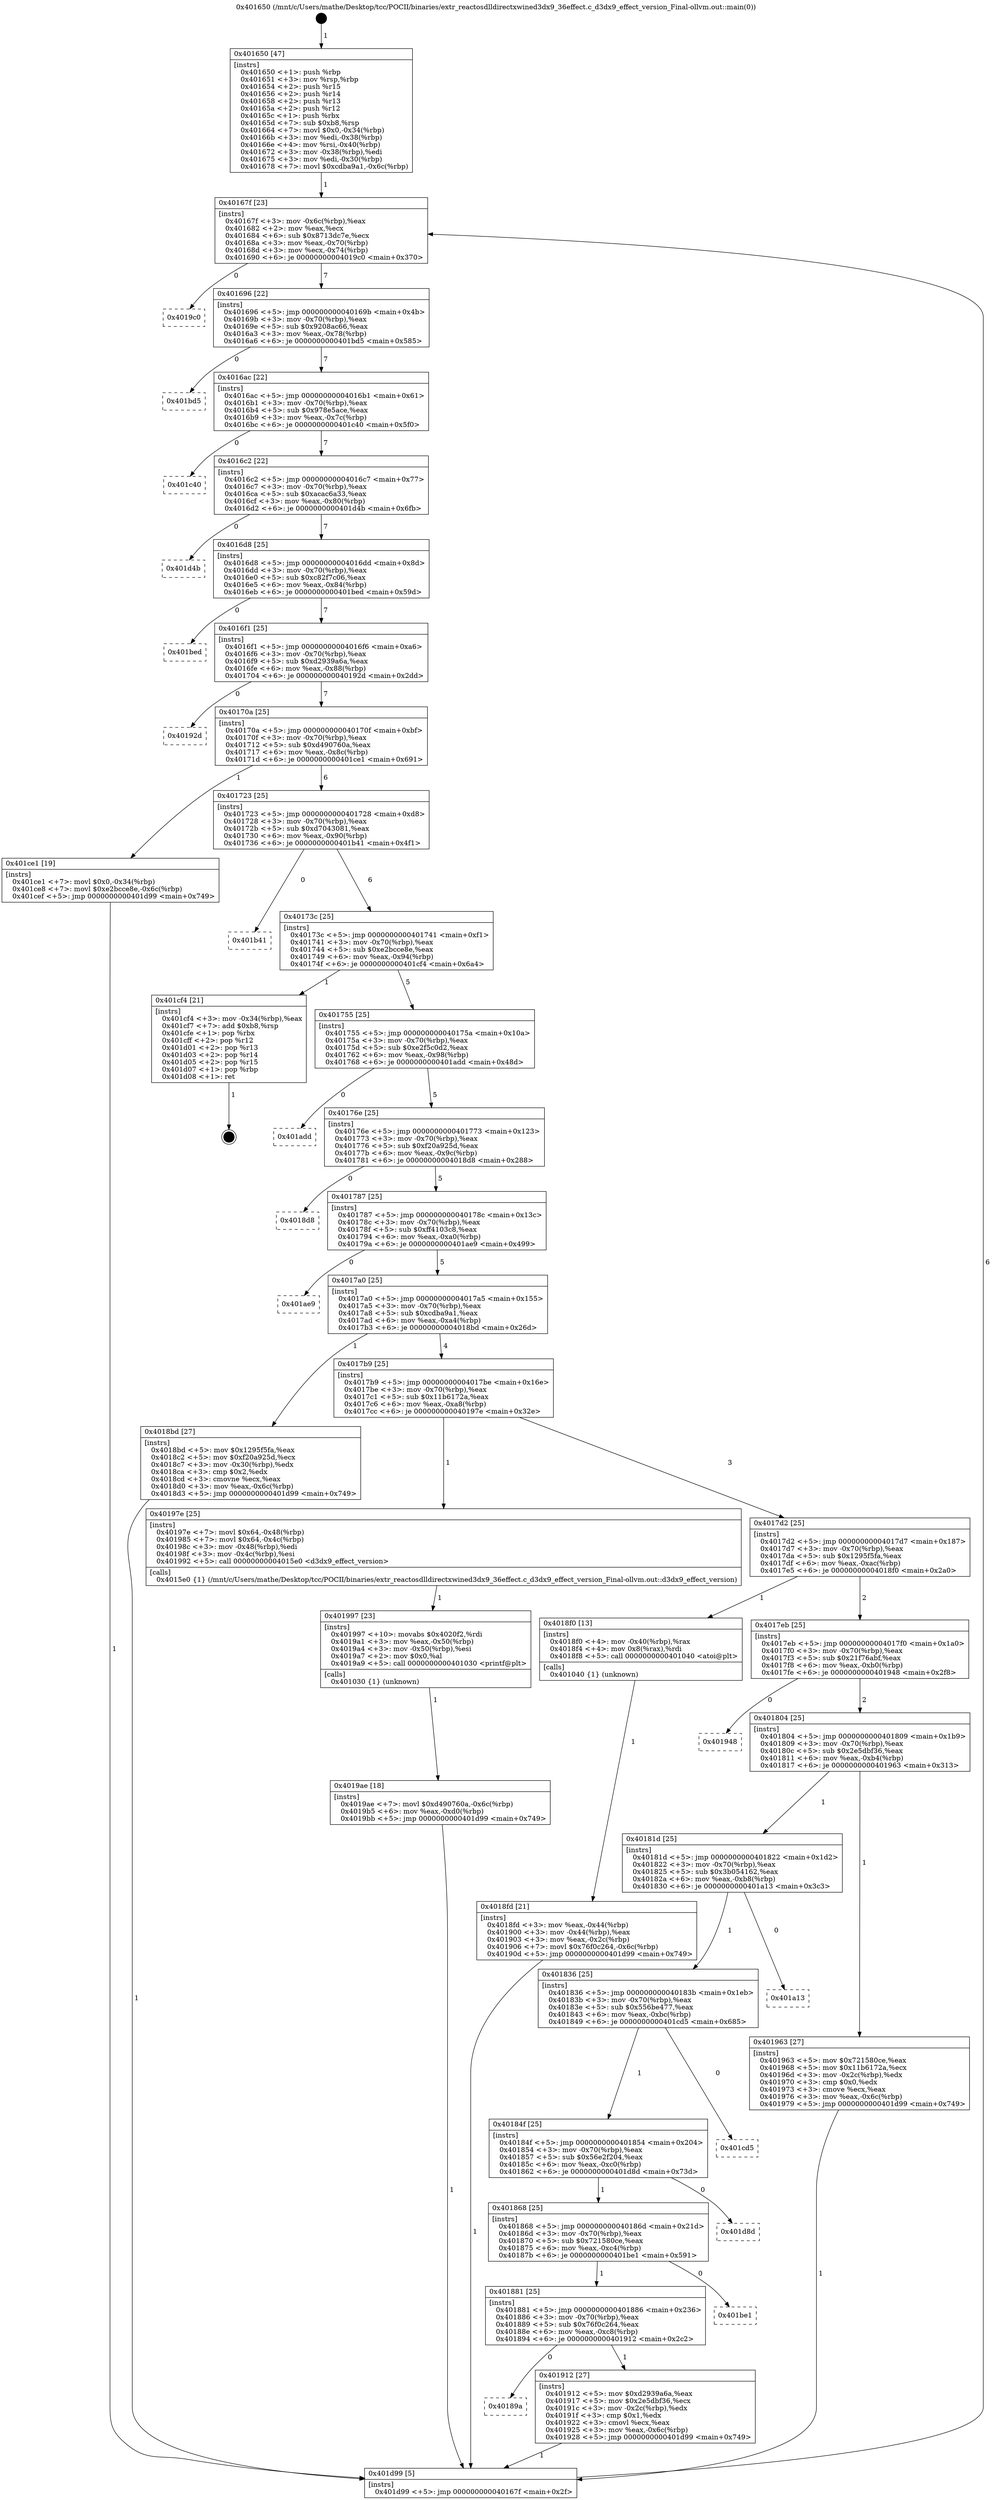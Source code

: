 digraph "0x401650" {
  label = "0x401650 (/mnt/c/Users/mathe/Desktop/tcc/POCII/binaries/extr_reactosdlldirectxwined3dx9_36effect.c_d3dx9_effect_version_Final-ollvm.out::main(0))"
  labelloc = "t"
  node[shape=record]

  Entry [label="",width=0.3,height=0.3,shape=circle,fillcolor=black,style=filled]
  "0x40167f" [label="{
     0x40167f [23]\l
     | [instrs]\l
     &nbsp;&nbsp;0x40167f \<+3\>: mov -0x6c(%rbp),%eax\l
     &nbsp;&nbsp;0x401682 \<+2\>: mov %eax,%ecx\l
     &nbsp;&nbsp;0x401684 \<+6\>: sub $0x8713dc7e,%ecx\l
     &nbsp;&nbsp;0x40168a \<+3\>: mov %eax,-0x70(%rbp)\l
     &nbsp;&nbsp;0x40168d \<+3\>: mov %ecx,-0x74(%rbp)\l
     &nbsp;&nbsp;0x401690 \<+6\>: je 00000000004019c0 \<main+0x370\>\l
  }"]
  "0x4019c0" [label="{
     0x4019c0\l
  }", style=dashed]
  "0x401696" [label="{
     0x401696 [22]\l
     | [instrs]\l
     &nbsp;&nbsp;0x401696 \<+5\>: jmp 000000000040169b \<main+0x4b\>\l
     &nbsp;&nbsp;0x40169b \<+3\>: mov -0x70(%rbp),%eax\l
     &nbsp;&nbsp;0x40169e \<+5\>: sub $0x9208ac66,%eax\l
     &nbsp;&nbsp;0x4016a3 \<+3\>: mov %eax,-0x78(%rbp)\l
     &nbsp;&nbsp;0x4016a6 \<+6\>: je 0000000000401bd5 \<main+0x585\>\l
  }"]
  Exit [label="",width=0.3,height=0.3,shape=circle,fillcolor=black,style=filled,peripheries=2]
  "0x401bd5" [label="{
     0x401bd5\l
  }", style=dashed]
  "0x4016ac" [label="{
     0x4016ac [22]\l
     | [instrs]\l
     &nbsp;&nbsp;0x4016ac \<+5\>: jmp 00000000004016b1 \<main+0x61\>\l
     &nbsp;&nbsp;0x4016b1 \<+3\>: mov -0x70(%rbp),%eax\l
     &nbsp;&nbsp;0x4016b4 \<+5\>: sub $0x978e5ace,%eax\l
     &nbsp;&nbsp;0x4016b9 \<+3\>: mov %eax,-0x7c(%rbp)\l
     &nbsp;&nbsp;0x4016bc \<+6\>: je 0000000000401c40 \<main+0x5f0\>\l
  }"]
  "0x4019ae" [label="{
     0x4019ae [18]\l
     | [instrs]\l
     &nbsp;&nbsp;0x4019ae \<+7\>: movl $0xd490760a,-0x6c(%rbp)\l
     &nbsp;&nbsp;0x4019b5 \<+6\>: mov %eax,-0xd0(%rbp)\l
     &nbsp;&nbsp;0x4019bb \<+5\>: jmp 0000000000401d99 \<main+0x749\>\l
  }"]
  "0x401c40" [label="{
     0x401c40\l
  }", style=dashed]
  "0x4016c2" [label="{
     0x4016c2 [22]\l
     | [instrs]\l
     &nbsp;&nbsp;0x4016c2 \<+5\>: jmp 00000000004016c7 \<main+0x77\>\l
     &nbsp;&nbsp;0x4016c7 \<+3\>: mov -0x70(%rbp),%eax\l
     &nbsp;&nbsp;0x4016ca \<+5\>: sub $0xacac6a33,%eax\l
     &nbsp;&nbsp;0x4016cf \<+3\>: mov %eax,-0x80(%rbp)\l
     &nbsp;&nbsp;0x4016d2 \<+6\>: je 0000000000401d4b \<main+0x6fb\>\l
  }"]
  "0x401997" [label="{
     0x401997 [23]\l
     | [instrs]\l
     &nbsp;&nbsp;0x401997 \<+10\>: movabs $0x4020f2,%rdi\l
     &nbsp;&nbsp;0x4019a1 \<+3\>: mov %eax,-0x50(%rbp)\l
     &nbsp;&nbsp;0x4019a4 \<+3\>: mov -0x50(%rbp),%esi\l
     &nbsp;&nbsp;0x4019a7 \<+2\>: mov $0x0,%al\l
     &nbsp;&nbsp;0x4019a9 \<+5\>: call 0000000000401030 \<printf@plt\>\l
     | [calls]\l
     &nbsp;&nbsp;0x401030 \{1\} (unknown)\l
  }"]
  "0x401d4b" [label="{
     0x401d4b\l
  }", style=dashed]
  "0x4016d8" [label="{
     0x4016d8 [25]\l
     | [instrs]\l
     &nbsp;&nbsp;0x4016d8 \<+5\>: jmp 00000000004016dd \<main+0x8d\>\l
     &nbsp;&nbsp;0x4016dd \<+3\>: mov -0x70(%rbp),%eax\l
     &nbsp;&nbsp;0x4016e0 \<+5\>: sub $0xc82f7c06,%eax\l
     &nbsp;&nbsp;0x4016e5 \<+6\>: mov %eax,-0x84(%rbp)\l
     &nbsp;&nbsp;0x4016eb \<+6\>: je 0000000000401bed \<main+0x59d\>\l
  }"]
  "0x40189a" [label="{
     0x40189a\l
  }", style=dashed]
  "0x401bed" [label="{
     0x401bed\l
  }", style=dashed]
  "0x4016f1" [label="{
     0x4016f1 [25]\l
     | [instrs]\l
     &nbsp;&nbsp;0x4016f1 \<+5\>: jmp 00000000004016f6 \<main+0xa6\>\l
     &nbsp;&nbsp;0x4016f6 \<+3\>: mov -0x70(%rbp),%eax\l
     &nbsp;&nbsp;0x4016f9 \<+5\>: sub $0xd2939a6a,%eax\l
     &nbsp;&nbsp;0x4016fe \<+6\>: mov %eax,-0x88(%rbp)\l
     &nbsp;&nbsp;0x401704 \<+6\>: je 000000000040192d \<main+0x2dd\>\l
  }"]
  "0x401912" [label="{
     0x401912 [27]\l
     | [instrs]\l
     &nbsp;&nbsp;0x401912 \<+5\>: mov $0xd2939a6a,%eax\l
     &nbsp;&nbsp;0x401917 \<+5\>: mov $0x2e5dbf36,%ecx\l
     &nbsp;&nbsp;0x40191c \<+3\>: mov -0x2c(%rbp),%edx\l
     &nbsp;&nbsp;0x40191f \<+3\>: cmp $0x1,%edx\l
     &nbsp;&nbsp;0x401922 \<+3\>: cmovl %ecx,%eax\l
     &nbsp;&nbsp;0x401925 \<+3\>: mov %eax,-0x6c(%rbp)\l
     &nbsp;&nbsp;0x401928 \<+5\>: jmp 0000000000401d99 \<main+0x749\>\l
  }"]
  "0x40192d" [label="{
     0x40192d\l
  }", style=dashed]
  "0x40170a" [label="{
     0x40170a [25]\l
     | [instrs]\l
     &nbsp;&nbsp;0x40170a \<+5\>: jmp 000000000040170f \<main+0xbf\>\l
     &nbsp;&nbsp;0x40170f \<+3\>: mov -0x70(%rbp),%eax\l
     &nbsp;&nbsp;0x401712 \<+5\>: sub $0xd490760a,%eax\l
     &nbsp;&nbsp;0x401717 \<+6\>: mov %eax,-0x8c(%rbp)\l
     &nbsp;&nbsp;0x40171d \<+6\>: je 0000000000401ce1 \<main+0x691\>\l
  }"]
  "0x401881" [label="{
     0x401881 [25]\l
     | [instrs]\l
     &nbsp;&nbsp;0x401881 \<+5\>: jmp 0000000000401886 \<main+0x236\>\l
     &nbsp;&nbsp;0x401886 \<+3\>: mov -0x70(%rbp),%eax\l
     &nbsp;&nbsp;0x401889 \<+5\>: sub $0x76f0c264,%eax\l
     &nbsp;&nbsp;0x40188e \<+6\>: mov %eax,-0xc8(%rbp)\l
     &nbsp;&nbsp;0x401894 \<+6\>: je 0000000000401912 \<main+0x2c2\>\l
  }"]
  "0x401ce1" [label="{
     0x401ce1 [19]\l
     | [instrs]\l
     &nbsp;&nbsp;0x401ce1 \<+7\>: movl $0x0,-0x34(%rbp)\l
     &nbsp;&nbsp;0x401ce8 \<+7\>: movl $0xe2bcce8e,-0x6c(%rbp)\l
     &nbsp;&nbsp;0x401cef \<+5\>: jmp 0000000000401d99 \<main+0x749\>\l
  }"]
  "0x401723" [label="{
     0x401723 [25]\l
     | [instrs]\l
     &nbsp;&nbsp;0x401723 \<+5\>: jmp 0000000000401728 \<main+0xd8\>\l
     &nbsp;&nbsp;0x401728 \<+3\>: mov -0x70(%rbp),%eax\l
     &nbsp;&nbsp;0x40172b \<+5\>: sub $0xd7043081,%eax\l
     &nbsp;&nbsp;0x401730 \<+6\>: mov %eax,-0x90(%rbp)\l
     &nbsp;&nbsp;0x401736 \<+6\>: je 0000000000401b41 \<main+0x4f1\>\l
  }"]
  "0x401be1" [label="{
     0x401be1\l
  }", style=dashed]
  "0x401b41" [label="{
     0x401b41\l
  }", style=dashed]
  "0x40173c" [label="{
     0x40173c [25]\l
     | [instrs]\l
     &nbsp;&nbsp;0x40173c \<+5\>: jmp 0000000000401741 \<main+0xf1\>\l
     &nbsp;&nbsp;0x401741 \<+3\>: mov -0x70(%rbp),%eax\l
     &nbsp;&nbsp;0x401744 \<+5\>: sub $0xe2bcce8e,%eax\l
     &nbsp;&nbsp;0x401749 \<+6\>: mov %eax,-0x94(%rbp)\l
     &nbsp;&nbsp;0x40174f \<+6\>: je 0000000000401cf4 \<main+0x6a4\>\l
  }"]
  "0x401868" [label="{
     0x401868 [25]\l
     | [instrs]\l
     &nbsp;&nbsp;0x401868 \<+5\>: jmp 000000000040186d \<main+0x21d\>\l
     &nbsp;&nbsp;0x40186d \<+3\>: mov -0x70(%rbp),%eax\l
     &nbsp;&nbsp;0x401870 \<+5\>: sub $0x721580ce,%eax\l
     &nbsp;&nbsp;0x401875 \<+6\>: mov %eax,-0xc4(%rbp)\l
     &nbsp;&nbsp;0x40187b \<+6\>: je 0000000000401be1 \<main+0x591\>\l
  }"]
  "0x401cf4" [label="{
     0x401cf4 [21]\l
     | [instrs]\l
     &nbsp;&nbsp;0x401cf4 \<+3\>: mov -0x34(%rbp),%eax\l
     &nbsp;&nbsp;0x401cf7 \<+7\>: add $0xb8,%rsp\l
     &nbsp;&nbsp;0x401cfe \<+1\>: pop %rbx\l
     &nbsp;&nbsp;0x401cff \<+2\>: pop %r12\l
     &nbsp;&nbsp;0x401d01 \<+2\>: pop %r13\l
     &nbsp;&nbsp;0x401d03 \<+2\>: pop %r14\l
     &nbsp;&nbsp;0x401d05 \<+2\>: pop %r15\l
     &nbsp;&nbsp;0x401d07 \<+1\>: pop %rbp\l
     &nbsp;&nbsp;0x401d08 \<+1\>: ret\l
  }"]
  "0x401755" [label="{
     0x401755 [25]\l
     | [instrs]\l
     &nbsp;&nbsp;0x401755 \<+5\>: jmp 000000000040175a \<main+0x10a\>\l
     &nbsp;&nbsp;0x40175a \<+3\>: mov -0x70(%rbp),%eax\l
     &nbsp;&nbsp;0x40175d \<+5\>: sub $0xe2f5c0d2,%eax\l
     &nbsp;&nbsp;0x401762 \<+6\>: mov %eax,-0x98(%rbp)\l
     &nbsp;&nbsp;0x401768 \<+6\>: je 0000000000401add \<main+0x48d\>\l
  }"]
  "0x401d8d" [label="{
     0x401d8d\l
  }", style=dashed]
  "0x401add" [label="{
     0x401add\l
  }", style=dashed]
  "0x40176e" [label="{
     0x40176e [25]\l
     | [instrs]\l
     &nbsp;&nbsp;0x40176e \<+5\>: jmp 0000000000401773 \<main+0x123\>\l
     &nbsp;&nbsp;0x401773 \<+3\>: mov -0x70(%rbp),%eax\l
     &nbsp;&nbsp;0x401776 \<+5\>: sub $0xf20a925d,%eax\l
     &nbsp;&nbsp;0x40177b \<+6\>: mov %eax,-0x9c(%rbp)\l
     &nbsp;&nbsp;0x401781 \<+6\>: je 00000000004018d8 \<main+0x288\>\l
  }"]
  "0x40184f" [label="{
     0x40184f [25]\l
     | [instrs]\l
     &nbsp;&nbsp;0x40184f \<+5\>: jmp 0000000000401854 \<main+0x204\>\l
     &nbsp;&nbsp;0x401854 \<+3\>: mov -0x70(%rbp),%eax\l
     &nbsp;&nbsp;0x401857 \<+5\>: sub $0x56e2f204,%eax\l
     &nbsp;&nbsp;0x40185c \<+6\>: mov %eax,-0xc0(%rbp)\l
     &nbsp;&nbsp;0x401862 \<+6\>: je 0000000000401d8d \<main+0x73d\>\l
  }"]
  "0x4018d8" [label="{
     0x4018d8\l
  }", style=dashed]
  "0x401787" [label="{
     0x401787 [25]\l
     | [instrs]\l
     &nbsp;&nbsp;0x401787 \<+5\>: jmp 000000000040178c \<main+0x13c\>\l
     &nbsp;&nbsp;0x40178c \<+3\>: mov -0x70(%rbp),%eax\l
     &nbsp;&nbsp;0x40178f \<+5\>: sub $0xff4103c8,%eax\l
     &nbsp;&nbsp;0x401794 \<+6\>: mov %eax,-0xa0(%rbp)\l
     &nbsp;&nbsp;0x40179a \<+6\>: je 0000000000401ae9 \<main+0x499\>\l
  }"]
  "0x401cd5" [label="{
     0x401cd5\l
  }", style=dashed]
  "0x401ae9" [label="{
     0x401ae9\l
  }", style=dashed]
  "0x4017a0" [label="{
     0x4017a0 [25]\l
     | [instrs]\l
     &nbsp;&nbsp;0x4017a0 \<+5\>: jmp 00000000004017a5 \<main+0x155\>\l
     &nbsp;&nbsp;0x4017a5 \<+3\>: mov -0x70(%rbp),%eax\l
     &nbsp;&nbsp;0x4017a8 \<+5\>: sub $0xcdba9a1,%eax\l
     &nbsp;&nbsp;0x4017ad \<+6\>: mov %eax,-0xa4(%rbp)\l
     &nbsp;&nbsp;0x4017b3 \<+6\>: je 00000000004018bd \<main+0x26d\>\l
  }"]
  "0x401836" [label="{
     0x401836 [25]\l
     | [instrs]\l
     &nbsp;&nbsp;0x401836 \<+5\>: jmp 000000000040183b \<main+0x1eb\>\l
     &nbsp;&nbsp;0x40183b \<+3\>: mov -0x70(%rbp),%eax\l
     &nbsp;&nbsp;0x40183e \<+5\>: sub $0x556be477,%eax\l
     &nbsp;&nbsp;0x401843 \<+6\>: mov %eax,-0xbc(%rbp)\l
     &nbsp;&nbsp;0x401849 \<+6\>: je 0000000000401cd5 \<main+0x685\>\l
  }"]
  "0x4018bd" [label="{
     0x4018bd [27]\l
     | [instrs]\l
     &nbsp;&nbsp;0x4018bd \<+5\>: mov $0x1295f5fa,%eax\l
     &nbsp;&nbsp;0x4018c2 \<+5\>: mov $0xf20a925d,%ecx\l
     &nbsp;&nbsp;0x4018c7 \<+3\>: mov -0x30(%rbp),%edx\l
     &nbsp;&nbsp;0x4018ca \<+3\>: cmp $0x2,%edx\l
     &nbsp;&nbsp;0x4018cd \<+3\>: cmovne %ecx,%eax\l
     &nbsp;&nbsp;0x4018d0 \<+3\>: mov %eax,-0x6c(%rbp)\l
     &nbsp;&nbsp;0x4018d3 \<+5\>: jmp 0000000000401d99 \<main+0x749\>\l
  }"]
  "0x4017b9" [label="{
     0x4017b9 [25]\l
     | [instrs]\l
     &nbsp;&nbsp;0x4017b9 \<+5\>: jmp 00000000004017be \<main+0x16e\>\l
     &nbsp;&nbsp;0x4017be \<+3\>: mov -0x70(%rbp),%eax\l
     &nbsp;&nbsp;0x4017c1 \<+5\>: sub $0x11b6172a,%eax\l
     &nbsp;&nbsp;0x4017c6 \<+6\>: mov %eax,-0xa8(%rbp)\l
     &nbsp;&nbsp;0x4017cc \<+6\>: je 000000000040197e \<main+0x32e\>\l
  }"]
  "0x401d99" [label="{
     0x401d99 [5]\l
     | [instrs]\l
     &nbsp;&nbsp;0x401d99 \<+5\>: jmp 000000000040167f \<main+0x2f\>\l
  }"]
  "0x401650" [label="{
     0x401650 [47]\l
     | [instrs]\l
     &nbsp;&nbsp;0x401650 \<+1\>: push %rbp\l
     &nbsp;&nbsp;0x401651 \<+3\>: mov %rsp,%rbp\l
     &nbsp;&nbsp;0x401654 \<+2\>: push %r15\l
     &nbsp;&nbsp;0x401656 \<+2\>: push %r14\l
     &nbsp;&nbsp;0x401658 \<+2\>: push %r13\l
     &nbsp;&nbsp;0x40165a \<+2\>: push %r12\l
     &nbsp;&nbsp;0x40165c \<+1\>: push %rbx\l
     &nbsp;&nbsp;0x40165d \<+7\>: sub $0xb8,%rsp\l
     &nbsp;&nbsp;0x401664 \<+7\>: movl $0x0,-0x34(%rbp)\l
     &nbsp;&nbsp;0x40166b \<+3\>: mov %edi,-0x38(%rbp)\l
     &nbsp;&nbsp;0x40166e \<+4\>: mov %rsi,-0x40(%rbp)\l
     &nbsp;&nbsp;0x401672 \<+3\>: mov -0x38(%rbp),%edi\l
     &nbsp;&nbsp;0x401675 \<+3\>: mov %edi,-0x30(%rbp)\l
     &nbsp;&nbsp;0x401678 \<+7\>: movl $0xcdba9a1,-0x6c(%rbp)\l
  }"]
  "0x401a13" [label="{
     0x401a13\l
  }", style=dashed]
  "0x40197e" [label="{
     0x40197e [25]\l
     | [instrs]\l
     &nbsp;&nbsp;0x40197e \<+7\>: movl $0x64,-0x48(%rbp)\l
     &nbsp;&nbsp;0x401985 \<+7\>: movl $0x64,-0x4c(%rbp)\l
     &nbsp;&nbsp;0x40198c \<+3\>: mov -0x48(%rbp),%edi\l
     &nbsp;&nbsp;0x40198f \<+3\>: mov -0x4c(%rbp),%esi\l
     &nbsp;&nbsp;0x401992 \<+5\>: call 00000000004015e0 \<d3dx9_effect_version\>\l
     | [calls]\l
     &nbsp;&nbsp;0x4015e0 \{1\} (/mnt/c/Users/mathe/Desktop/tcc/POCII/binaries/extr_reactosdlldirectxwined3dx9_36effect.c_d3dx9_effect_version_Final-ollvm.out::d3dx9_effect_version)\l
  }"]
  "0x4017d2" [label="{
     0x4017d2 [25]\l
     | [instrs]\l
     &nbsp;&nbsp;0x4017d2 \<+5\>: jmp 00000000004017d7 \<main+0x187\>\l
     &nbsp;&nbsp;0x4017d7 \<+3\>: mov -0x70(%rbp),%eax\l
     &nbsp;&nbsp;0x4017da \<+5\>: sub $0x1295f5fa,%eax\l
     &nbsp;&nbsp;0x4017df \<+6\>: mov %eax,-0xac(%rbp)\l
     &nbsp;&nbsp;0x4017e5 \<+6\>: je 00000000004018f0 \<main+0x2a0\>\l
  }"]
  "0x40181d" [label="{
     0x40181d [25]\l
     | [instrs]\l
     &nbsp;&nbsp;0x40181d \<+5\>: jmp 0000000000401822 \<main+0x1d2\>\l
     &nbsp;&nbsp;0x401822 \<+3\>: mov -0x70(%rbp),%eax\l
     &nbsp;&nbsp;0x401825 \<+5\>: sub $0x3b054162,%eax\l
     &nbsp;&nbsp;0x40182a \<+6\>: mov %eax,-0xb8(%rbp)\l
     &nbsp;&nbsp;0x401830 \<+6\>: je 0000000000401a13 \<main+0x3c3\>\l
  }"]
  "0x4018f0" [label="{
     0x4018f0 [13]\l
     | [instrs]\l
     &nbsp;&nbsp;0x4018f0 \<+4\>: mov -0x40(%rbp),%rax\l
     &nbsp;&nbsp;0x4018f4 \<+4\>: mov 0x8(%rax),%rdi\l
     &nbsp;&nbsp;0x4018f8 \<+5\>: call 0000000000401040 \<atoi@plt\>\l
     | [calls]\l
     &nbsp;&nbsp;0x401040 \{1\} (unknown)\l
  }"]
  "0x4017eb" [label="{
     0x4017eb [25]\l
     | [instrs]\l
     &nbsp;&nbsp;0x4017eb \<+5\>: jmp 00000000004017f0 \<main+0x1a0\>\l
     &nbsp;&nbsp;0x4017f0 \<+3\>: mov -0x70(%rbp),%eax\l
     &nbsp;&nbsp;0x4017f3 \<+5\>: sub $0x21f76abf,%eax\l
     &nbsp;&nbsp;0x4017f8 \<+6\>: mov %eax,-0xb0(%rbp)\l
     &nbsp;&nbsp;0x4017fe \<+6\>: je 0000000000401948 \<main+0x2f8\>\l
  }"]
  "0x4018fd" [label="{
     0x4018fd [21]\l
     | [instrs]\l
     &nbsp;&nbsp;0x4018fd \<+3\>: mov %eax,-0x44(%rbp)\l
     &nbsp;&nbsp;0x401900 \<+3\>: mov -0x44(%rbp),%eax\l
     &nbsp;&nbsp;0x401903 \<+3\>: mov %eax,-0x2c(%rbp)\l
     &nbsp;&nbsp;0x401906 \<+7\>: movl $0x76f0c264,-0x6c(%rbp)\l
     &nbsp;&nbsp;0x40190d \<+5\>: jmp 0000000000401d99 \<main+0x749\>\l
  }"]
  "0x401963" [label="{
     0x401963 [27]\l
     | [instrs]\l
     &nbsp;&nbsp;0x401963 \<+5\>: mov $0x721580ce,%eax\l
     &nbsp;&nbsp;0x401968 \<+5\>: mov $0x11b6172a,%ecx\l
     &nbsp;&nbsp;0x40196d \<+3\>: mov -0x2c(%rbp),%edx\l
     &nbsp;&nbsp;0x401970 \<+3\>: cmp $0x0,%edx\l
     &nbsp;&nbsp;0x401973 \<+3\>: cmove %ecx,%eax\l
     &nbsp;&nbsp;0x401976 \<+3\>: mov %eax,-0x6c(%rbp)\l
     &nbsp;&nbsp;0x401979 \<+5\>: jmp 0000000000401d99 \<main+0x749\>\l
  }"]
  "0x401948" [label="{
     0x401948\l
  }", style=dashed]
  "0x401804" [label="{
     0x401804 [25]\l
     | [instrs]\l
     &nbsp;&nbsp;0x401804 \<+5\>: jmp 0000000000401809 \<main+0x1b9\>\l
     &nbsp;&nbsp;0x401809 \<+3\>: mov -0x70(%rbp),%eax\l
     &nbsp;&nbsp;0x40180c \<+5\>: sub $0x2e5dbf36,%eax\l
     &nbsp;&nbsp;0x401811 \<+6\>: mov %eax,-0xb4(%rbp)\l
     &nbsp;&nbsp;0x401817 \<+6\>: je 0000000000401963 \<main+0x313\>\l
  }"]
  Entry -> "0x401650" [label=" 1"]
  "0x40167f" -> "0x4019c0" [label=" 0"]
  "0x40167f" -> "0x401696" [label=" 7"]
  "0x401cf4" -> Exit [label=" 1"]
  "0x401696" -> "0x401bd5" [label=" 0"]
  "0x401696" -> "0x4016ac" [label=" 7"]
  "0x401ce1" -> "0x401d99" [label=" 1"]
  "0x4016ac" -> "0x401c40" [label=" 0"]
  "0x4016ac" -> "0x4016c2" [label=" 7"]
  "0x4019ae" -> "0x401d99" [label=" 1"]
  "0x4016c2" -> "0x401d4b" [label=" 0"]
  "0x4016c2" -> "0x4016d8" [label=" 7"]
  "0x401997" -> "0x4019ae" [label=" 1"]
  "0x4016d8" -> "0x401bed" [label=" 0"]
  "0x4016d8" -> "0x4016f1" [label=" 7"]
  "0x40197e" -> "0x401997" [label=" 1"]
  "0x4016f1" -> "0x40192d" [label=" 0"]
  "0x4016f1" -> "0x40170a" [label=" 7"]
  "0x401963" -> "0x401d99" [label=" 1"]
  "0x40170a" -> "0x401ce1" [label=" 1"]
  "0x40170a" -> "0x401723" [label=" 6"]
  "0x401881" -> "0x40189a" [label=" 0"]
  "0x401723" -> "0x401b41" [label=" 0"]
  "0x401723" -> "0x40173c" [label=" 6"]
  "0x401881" -> "0x401912" [label=" 1"]
  "0x40173c" -> "0x401cf4" [label=" 1"]
  "0x40173c" -> "0x401755" [label=" 5"]
  "0x401868" -> "0x401881" [label=" 1"]
  "0x401755" -> "0x401add" [label=" 0"]
  "0x401755" -> "0x40176e" [label=" 5"]
  "0x401868" -> "0x401be1" [label=" 0"]
  "0x40176e" -> "0x4018d8" [label=" 0"]
  "0x40176e" -> "0x401787" [label=" 5"]
  "0x40184f" -> "0x401868" [label=" 1"]
  "0x401787" -> "0x401ae9" [label=" 0"]
  "0x401787" -> "0x4017a0" [label=" 5"]
  "0x40184f" -> "0x401d8d" [label=" 0"]
  "0x4017a0" -> "0x4018bd" [label=" 1"]
  "0x4017a0" -> "0x4017b9" [label=" 4"]
  "0x4018bd" -> "0x401d99" [label=" 1"]
  "0x401650" -> "0x40167f" [label=" 1"]
  "0x401d99" -> "0x40167f" [label=" 6"]
  "0x401836" -> "0x40184f" [label=" 1"]
  "0x4017b9" -> "0x40197e" [label=" 1"]
  "0x4017b9" -> "0x4017d2" [label=" 3"]
  "0x401836" -> "0x401cd5" [label=" 0"]
  "0x4017d2" -> "0x4018f0" [label=" 1"]
  "0x4017d2" -> "0x4017eb" [label=" 2"]
  "0x4018f0" -> "0x4018fd" [label=" 1"]
  "0x4018fd" -> "0x401d99" [label=" 1"]
  "0x40181d" -> "0x401836" [label=" 1"]
  "0x4017eb" -> "0x401948" [label=" 0"]
  "0x4017eb" -> "0x401804" [label=" 2"]
  "0x40181d" -> "0x401a13" [label=" 0"]
  "0x401804" -> "0x401963" [label=" 1"]
  "0x401804" -> "0x40181d" [label=" 1"]
  "0x401912" -> "0x401d99" [label=" 1"]
}
